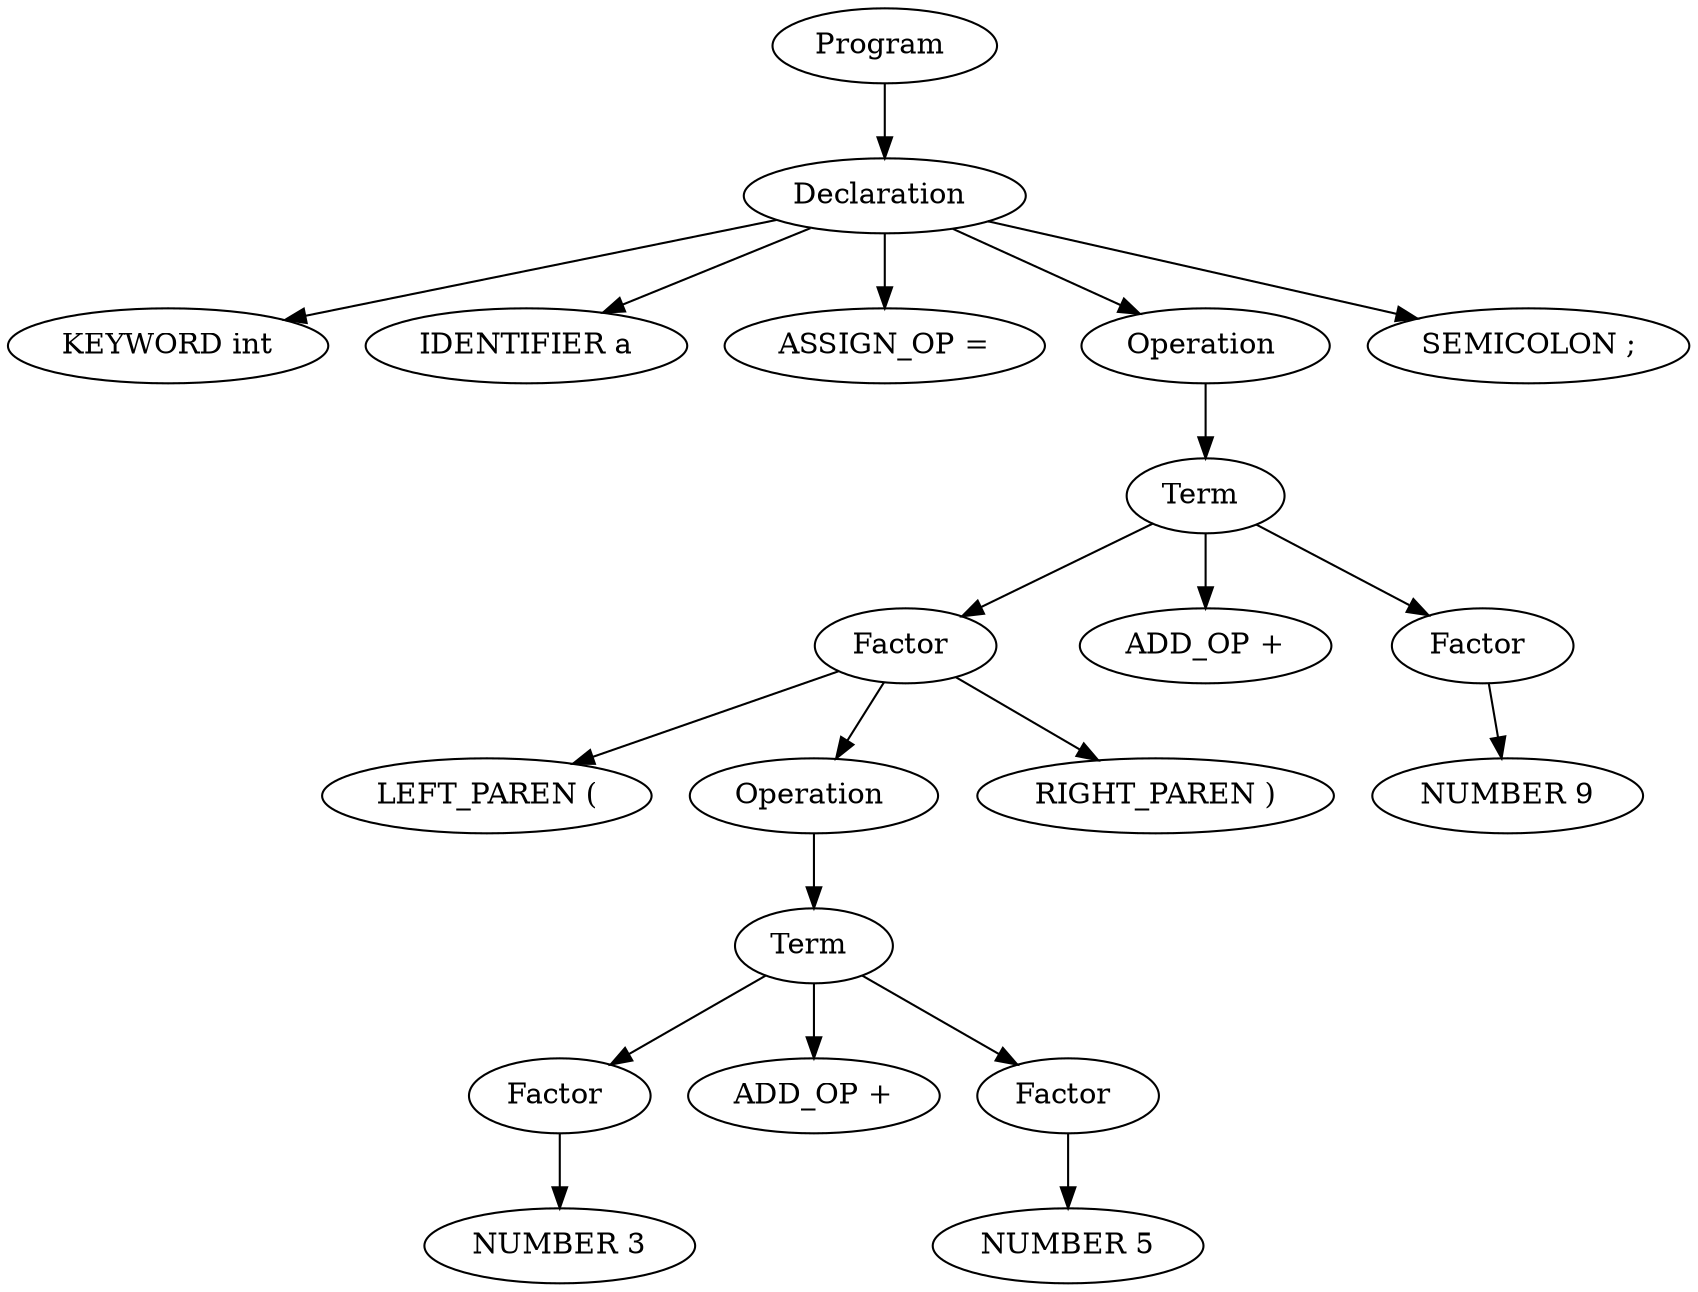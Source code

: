 digraph ParseTree {
  1274370218 [label="Program "];
  758705033 [label="Declaration "];
  1604839423 [label="KEYWORD int"];
  758705033 -> 1604839423;
  1177096266 [label="IDENTIFIER a"];
  758705033 -> 1177096266;
  670576685 [label="ASSIGN_OP ="];
  758705033 -> 670576685;
  1299641336 [label="Operation "];
  764308918 [label="Term "];
  598446861 [label="Factor "];
  1161082381 [label="LEFT_PAREN ("];
  598446861 -> 1161082381;
  1067938912 [label="Operation "];
  1637506559 [label="Term "];
  517380410 [label="Factor "];
  2117255219 [label="NUMBER 3"];
  517380410 -> 2117255219;
  1637506559 -> 517380410;
  2058534881 [label="ADD_OP +"];
  1637506559 -> 2058534881;
  1232367853 [label="Factor "];
  1673605040 [label="NUMBER 5"];
  1232367853 -> 1673605040;
  1637506559 -> 1232367853;
  1067938912 -> 1637506559;
  598446861 -> 1067938912;
  186276003 [label="RIGHT_PAREN )"];
  598446861 -> 186276003;
  764308918 -> 598446861;
  1681433494 [label="ADD_OP +"];
  764308918 -> 1681433494;
  237061348 [label="Factor "];
  1685538367 [label="NUMBER 9"];
  237061348 -> 1685538367;
  764308918 -> 237061348;
  1299641336 -> 764308918;
  758705033 -> 1299641336;
  1030870354 [label="SEMICOLON ;"];
  758705033 -> 1030870354;
  1274370218 -> 758705033;
}